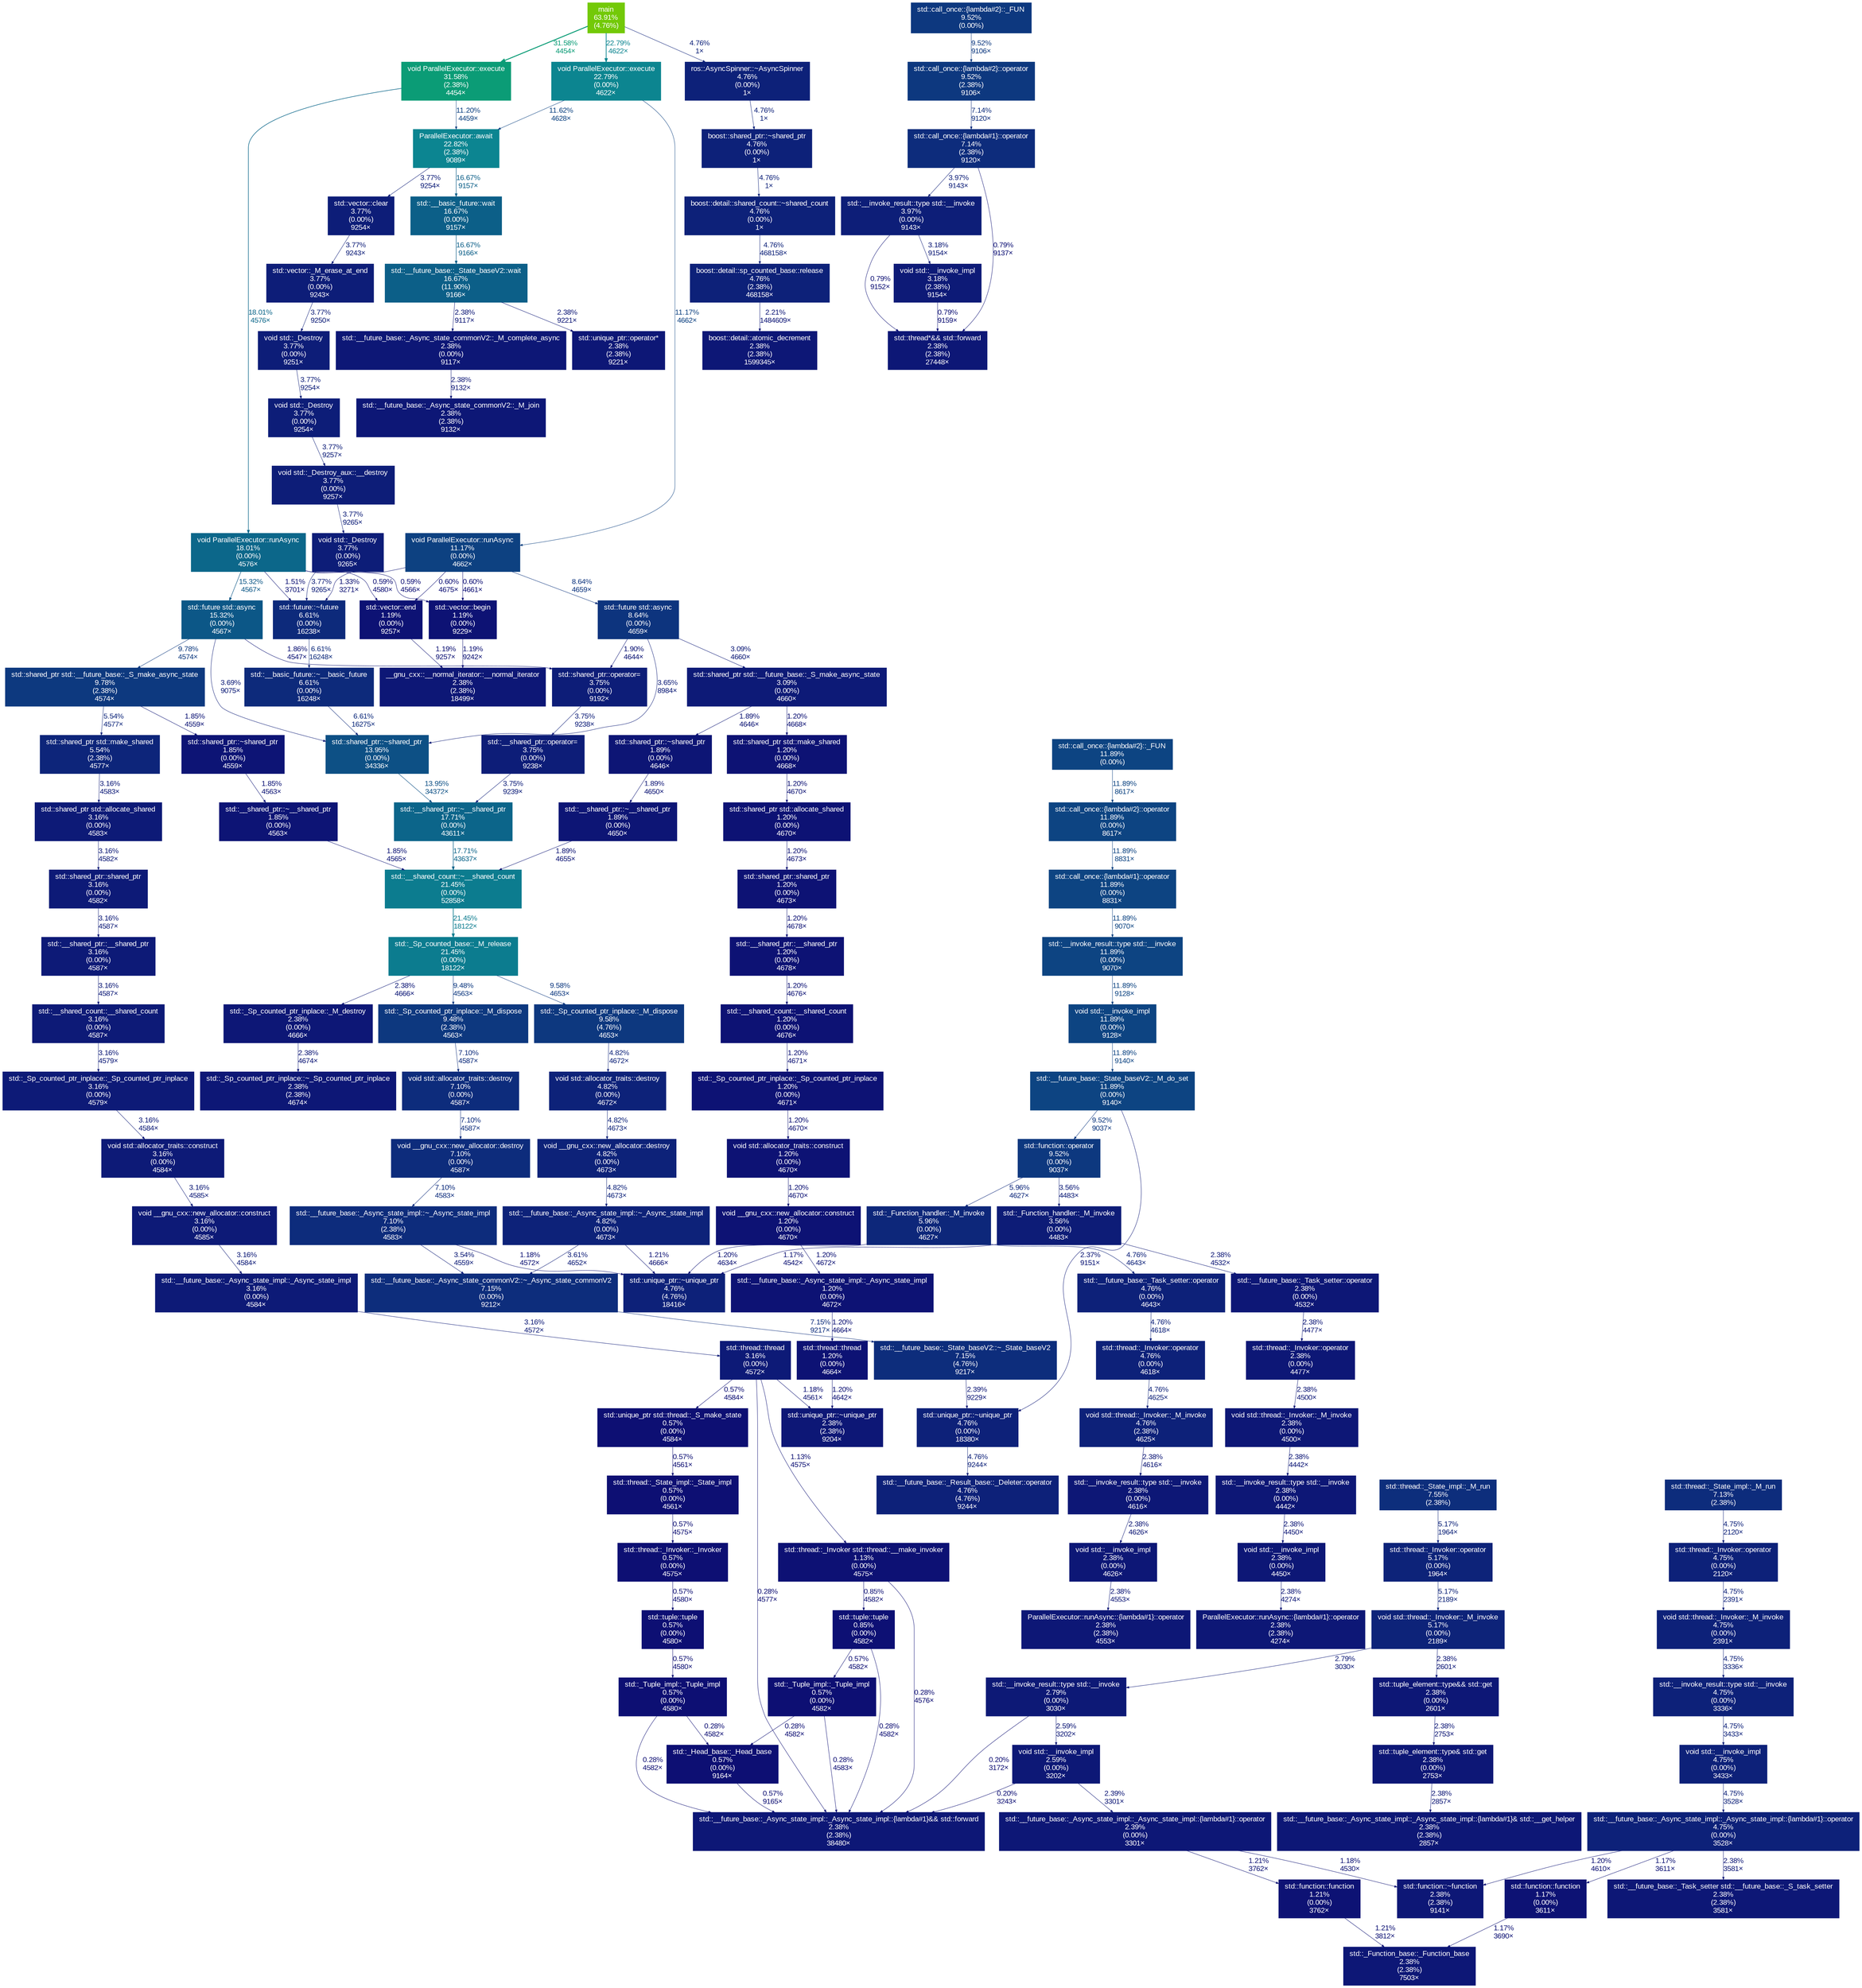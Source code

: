 digraph {
	graph [fontname=Arial, nodesep=0.125, ranksep=0.25];
	node [fontcolor=white, fontname=Arial, height=0, shape=box, style=filled, width=0];
	edge [fontname=Arial];
	1 [color="#73c908", fontcolor="#ffffff", fontsize="10.00", label="main\n63.91%\n(4.76%)"];
	1 -> 2 [arrowsize="0.56", color="#0b9c76", fontcolor="#0b9c76", fontsize="10.00", label="31.58%\n4454×", labeldistance="1.26", penwidth="1.26"];
	1 -> 4 [arrowsize="0.48", color="#0c8590", fontcolor="#0c8590", fontsize="10.00", label="22.79%\n4622×", labeldistance="0.91", penwidth="0.91"];
	1 -> 51 [arrowsize="0.35", color="#0d2179", fontcolor="#0d2179", fontsize="10.00", label="4.76%\n1×", labeldistance="0.50", penwidth="0.50"];
	2 [color="#0b9c76", fontcolor="#ffffff", fontsize="10.00", label="void ParallelExecutor::execute\n31.58%\n(2.38%)\n4454×"];
	2 -> 3 [arrowsize="0.35", color="#0d4181", fontcolor="#0d4181", fontsize="10.00", label="11.20%\n4459×", labeldistance="0.50", penwidth="0.50"];
	2 -> 7 [arrowsize="0.42", color="#0c678a", fontcolor="#0c678a", fontsize="10.00", label="18.01%\n4576×", labeldistance="0.72", penwidth="0.72"];
	3 [color="#0c8591", fontcolor="#ffffff", fontsize="10.00", label="ParallelExecutor::await\n22.82%\n(2.38%)\n9089×"];
	3 -> 10 [arrowsize="0.41", color="#0c5f88", fontcolor="#0c5f88", fontsize="10.00", label="16.67%\n9157×", labeldistance="0.67", penwidth="0.67"];
	3 -> 64 [arrowsize="0.35", color="#0d1d78", fontcolor="#0d1d78", fontsize="10.00", label="3.77%\n9254×", labeldistance="0.50", penwidth="0.50"];
	4 [color="#0c8590", fontcolor="#ffffff", fontsize="10.00", label="void ParallelExecutor::execute\n22.79%\n(0.00%)\n4622×"];
	4 -> 3 [arrowsize="0.35", color="#0d4382", fontcolor="#0d4382", fontsize="10.00", label="11.62%\n4628×", labeldistance="0.50", penwidth="0.50"];
	4 -> 19 [arrowsize="0.35", color="#0d4181", fontcolor="#0d4181", fontsize="10.00", label="11.17%\n4662×", labeldistance="0.50", penwidth="0.50"];
	5 [color="#0c7c8f", fontcolor="#ffffff", fontsize="10.00", label="std::__shared_count::~__shared_count\n21.45%\n(0.00%)\n52858×"];
	5 -> 6 [arrowsize="0.46", color="#0c7c8f", fontcolor="#0c7c8f", fontsize="10.00", label="21.45%\n18122×", labeldistance="0.86", penwidth="0.86"];
	6 [color="#0c7c8f", fontcolor="#ffffff", fontsize="10.00", label="std::_Sp_counted_base::_M_release\n21.45%\n(0.00%)\n18122×"];
	6 -> 21 [arrowsize="0.35", color="#0d387f", fontcolor="#0d387f", fontsize="10.00", label="9.58%\n4653×", labeldistance="0.50", penwidth="0.50"];
	6 -> 25 [arrowsize="0.35", color="#0d387f", fontcolor="#0d387f", fontsize="10.00", label="9.48%\n4563×", labeldistance="0.50", penwidth="0.50"];
	6 -> 91 [arrowsize="0.35", color="#0d1776", fontcolor="#0d1776", fontsize="10.00", label="2.38%\n4666×", labeldistance="0.50", penwidth="0.50"];
	7 [color="#0c678a", fontcolor="#ffffff", fontsize="10.00", label="void ParallelExecutor::runAsync\n18.01%\n(0.00%)\n4576×"];
	7 -> 11 [arrowsize="0.39", color="#0c5787", fontcolor="#0c5787", fontsize="10.00", label="15.32%\n4567×", labeldistance="0.61", penwidth="0.61"];
	7 -> 36 [arrowsize="0.35", color="#0d1375", fontcolor="#0d1375", fontsize="10.00", label="1.51%\n3701×", labeldistance="0.50", penwidth="0.50"];
	7 -> 123 [arrowsize="0.35", color="#0d0f74", fontcolor="#0d0f74", fontsize="10.00", label="0.59%\n4580×", labeldistance="0.50", penwidth="0.50"];
	7 -> 124 [arrowsize="0.35", color="#0d0f74", fontcolor="#0d0f74", fontsize="10.00", label="0.59%\n4566×", labeldistance="0.50", penwidth="0.50"];
	8 [color="#0c658a", fontcolor="#ffffff", fontsize="10.00", label="std::__shared_ptr::~__shared_ptr\n17.71%\n(0.00%)\n43611×"];
	8 -> 5 [arrowsize="0.42", color="#0c658a", fontcolor="#0c658a", fontsize="10.00", label="17.71%\n43637×", labeldistance="0.71", penwidth="0.71"];
	9 [color="#0c5f88", fontcolor="#ffffff", fontsize="10.00", label="std::__future_base::_State_baseV2::wait\n16.67%\n(11.90%)\n9166×"];
	9 -> 105 [arrowsize="0.35", color="#0d1776", fontcolor="#0d1776", fontsize="10.00", label="2.38%\n9221×", labeldistance="0.50", penwidth="0.50"];
	9 -> 107 [arrowsize="0.35", color="#0d1776", fontcolor="#0d1776", fontsize="10.00", label="2.38%\n9117×", labeldistance="0.50", penwidth="0.50"];
	10 [color="#0c5f88", fontcolor="#ffffff", fontsize="10.00", label="std::__basic_future::wait\n16.67%\n(0.00%)\n9157×"];
	10 -> 9 [arrowsize="0.41", color="#0c5f88", fontcolor="#0c5f88", fontsize="10.00", label="16.67%\n9166×", labeldistance="0.67", penwidth="0.67"];
	11 [color="#0c5787", fontcolor="#ffffff", fontsize="10.00", label="std::future std::async\n15.32%\n(0.00%)\n4567×"];
	11 -> 12 [arrowsize="0.35", color="#0d1c77", fontcolor="#0d1c77", fontsize="10.00", label="3.69%\n9075×", labeldistance="0.50", penwidth="0.50"];
	11 -> 20 [arrowsize="0.35", color="#0d397f", fontcolor="#0d397f", fontsize="10.00", label="9.78%\n4574×", labeldistance="0.50", penwidth="0.50"];
	11 -> 67 [arrowsize="0.35", color="#0d1475", fontcolor="#0d1475", fontsize="10.00", label="1.86%\n4547×", labeldistance="0.50", penwidth="0.50"];
	12 [color="#0d5085", fontcolor="#ffffff", fontsize="10.00", label="std::shared_ptr::~shared_ptr\n13.95%\n(0.00%)\n34336×"];
	12 -> 8 [arrowsize="0.37", color="#0d5085", fontcolor="#0d5085", fontsize="10.00", label="13.95%\n34372×", labeldistance="0.56", penwidth="0.56"];
	13 [color="#0d4482", fontcolor="#ffffff", fontsize="10.00", label="std::__future_base::_State_baseV2::_M_do_set\n11.89%\n(0.00%)\n9140×"];
	13 -> 24 [arrowsize="0.35", color="#0d387f", fontcolor="#0d387f", fontsize="10.00", label="9.52%\n9037×", labeldistance="0.50", penwidth="0.50"];
	13 -> 46 [arrowsize="0.35", color="#0d1776", fontcolor="#0d1776", fontsize="10.00", label="2.37%\n9151×", labeldistance="0.50", penwidth="0.50"];
	14 [color="#0d4482", fontcolor="#ffffff", fontsize="10.00", label="void std::__invoke_impl\n11.89%\n(0.00%)\n9128×"];
	14 -> 13 [arrowsize="0.35", color="#0d4482", fontcolor="#0d4482", fontsize="10.00", label="11.89%\n9140×", labeldistance="0.50", penwidth="0.50"];
	15 [color="#0d4482", fontcolor="#ffffff", fontsize="10.00", label="std::__invoke_result::type std::__invoke\n11.89%\n(0.00%)\n9070×"];
	15 -> 14 [arrowsize="0.35", color="#0d4482", fontcolor="#0d4482", fontsize="10.00", label="11.89%\n9128×", labeldistance="0.50", penwidth="0.50"];
	16 [color="#0d4482", fontcolor="#ffffff", fontsize="10.00", label="std::call_once::{lambda#1}::operator\n11.89%\n(0.00%)\n8831×"];
	16 -> 15 [arrowsize="0.35", color="#0d4482", fontcolor="#0d4482", fontsize="10.00", label="11.89%\n9070×", labeldistance="0.50", penwidth="0.50"];
	17 [color="#0d4482", fontcolor="#ffffff", fontsize="10.00", label="std::call_once::{lambda#2}::operator\n11.89%\n(0.00%)\n8617×"];
	17 -> 16 [arrowsize="0.35", color="#0d4482", fontcolor="#0d4482", fontsize="10.00", label="11.89%\n8831×", labeldistance="0.50", penwidth="0.50"];
	18 [color="#0d4482", fontcolor="#ffffff", fontsize="10.00", label="std::call_once::{lambda#2}::_FUN\n11.89%\n(0.00%)"];
	18 -> 17 [arrowsize="0.35", color="#0d4482", fontcolor="#0d4482", fontsize="10.00", label="11.89%\n8617×", labeldistance="0.50", penwidth="0.50"];
	19 [color="#0d4181", fontcolor="#ffffff", fontsize="10.00", label="void ParallelExecutor::runAsync\n11.17%\n(0.00%)\n4662×"];
	19 -> 26 [arrowsize="0.35", color="#0d347e", fontcolor="#0d347e", fontsize="10.00", label="8.64%\n4659×", labeldistance="0.50", penwidth="0.50"];
	19 -> 36 [arrowsize="0.35", color="#0d1274", fontcolor="#0d1274", fontsize="10.00", label="1.33%\n3271×", labeldistance="0.50", penwidth="0.50"];
	19 -> 123 [arrowsize="0.35", color="#0d0f74", fontcolor="#0d0f74", fontsize="10.00", label="0.60%\n4675×", labeldistance="0.50", penwidth="0.50"];
	19 -> 124 [arrowsize="0.35", color="#0d0f74", fontcolor="#0d0f74", fontsize="10.00", label="0.60%\n4661×", labeldistance="0.50", penwidth="0.50"];
	20 [color="#0d397f", fontcolor="#ffffff", fontsize="10.00", label="std::shared_ptr std::__future_base::_S_make_async_state\n9.78%\n(2.38%)\n4574×"];
	20 -> 38 [arrowsize="0.35", color="#0d257a", fontcolor="#0d257a", fontsize="10.00", label="5.54%\n4577×", labeldistance="0.50", penwidth="0.50"];
	20 -> 111 [arrowsize="0.35", color="#0d1475", fontcolor="#0d1475", fontsize="10.00", label="1.85%\n4559×", labeldistance="0.50", penwidth="0.50"];
	21 [color="#0d387f", fontcolor="#ffffff", fontsize="10.00", label="std::_Sp_counted_ptr_inplace::_M_dispose\n9.58%\n(4.76%)\n4653×"];
	21 -> 43 [arrowsize="0.35", color="#0d2279", fontcolor="#0d2279", fontsize="10.00", label="4.82%\n4672×", labeldistance="0.50", penwidth="0.50"];
	22 [color="#0d387f", fontcolor="#ffffff", fontsize="10.00", label="std::call_once::{lambda#2}::operator\n9.52%\n(2.38%)\n9106×"];
	22 -> 30 [arrowsize="0.35", color="#0d2c7c", fontcolor="#0d2c7c", fontsize="10.00", label="7.14%\n9120×", labeldistance="0.50", penwidth="0.50"];
	23 [color="#0d387f", fontcolor="#ffffff", fontsize="10.00", label="std::call_once::{lambda#2}::_FUN\n9.52%\n(0.00%)"];
	23 -> 22 [arrowsize="0.35", color="#0d387f", fontcolor="#0d387f", fontsize="10.00", label="9.52%\n9106×", labeldistance="0.50", penwidth="0.50"];
	24 [color="#0d387f", fontcolor="#ffffff", fontsize="10.00", label="std::function::operator\n9.52%\n(0.00%)\n9037×"];
	24 -> 37 [arrowsize="0.35", color="#0d277a", fontcolor="#0d277a", fontsize="10.00", label="5.96%\n4627×", labeldistance="0.50", penwidth="0.50"];
	24 -> 68 [arrowsize="0.35", color="#0d1c77", fontcolor="#0d1c77", fontsize="10.00", label="3.56%\n4483×", labeldistance="0.50", penwidth="0.50"];
	25 [color="#0d387f", fontcolor="#ffffff", fontsize="10.00", label="std::_Sp_counted_ptr_inplace::_M_dispose\n9.48%\n(2.38%)\n4563×"];
	25 -> 33 [arrowsize="0.35", color="#0d2c7c", fontcolor="#0d2c7c", fontsize="10.00", label="7.10%\n4587×", labeldistance="0.50", penwidth="0.50"];
	26 [color="#0d347e", fontcolor="#ffffff", fontsize="10.00", label="std::future std::async\n8.64%\n(0.00%)\n4659×"];
	26 -> 12 [arrowsize="0.35", color="#0d1c77", fontcolor="#0d1c77", fontsize="10.00", label="3.65%\n8984×", labeldistance="0.50", penwidth="0.50"];
	26 -> 67 [arrowsize="0.35", color="#0d1575", fontcolor="#0d1575", fontsize="10.00", label="1.90%\n4644×", labeldistance="0.50", penwidth="0.50"];
	26 -> 79 [arrowsize="0.35", color="#0d1a77", fontcolor="#0d1a77", fontsize="10.00", label="3.09%\n4660×", labeldistance="0.50", penwidth="0.50"];
	27 [color="#0d2e7c", fontcolor="#ffffff", fontsize="10.00", label="std::thread::_State_impl::_M_run\n7.55%\n(2.38%)"];
	27 -> 40 [arrowsize="0.35", color="#0d2379", fontcolor="#0d2379", fontsize="10.00", label="5.17%\n1964×", labeldistance="0.50", penwidth="0.50"];
	28 [color="#0d2d7c", fontcolor="#ffffff", fontsize="10.00", label="std::__future_base::_State_baseV2::~_State_baseV2\n7.15%\n(4.76%)\n9217×"];
	28 -> 46 [arrowsize="0.35", color="#0d1776", fontcolor="#0d1776", fontsize="10.00", label="2.39%\n9229×", labeldistance="0.50", penwidth="0.50"];
	29 [color="#0d2d7c", fontcolor="#ffffff", fontsize="10.00", label="std::__future_base::_Async_state_commonV2::~_Async_state_commonV2\n7.15%\n(0.00%)\n9212×"];
	29 -> 28 [arrowsize="0.35", color="#0d2d7c", fontcolor="#0d2d7c", fontsize="10.00", label="7.15%\n9217×", labeldistance="0.50", penwidth="0.50"];
	30 [color="#0d2c7c", fontcolor="#ffffff", fontsize="10.00", label="std::call_once::{lambda#1}::operator\n7.14%\n(2.38%)\n9120×"];
	30 -> 59 [arrowsize="0.35", color="#0d1e78", fontcolor="#0d1e78", fontsize="10.00", label="3.97%\n9143×", labeldistance="0.50", penwidth="0.50"];
	30 -> 85 [arrowsize="0.35", color="#0d1074", fontcolor="#0d1074", fontsize="10.00", label="0.79%\n9137×", labeldistance="0.50", penwidth="0.50"];
	31 [color="#0d2c7c", fontcolor="#ffffff", fontsize="10.00", label="std::thread::_State_impl::_M_run\n7.13%\n(2.38%)"];
	31 -> 58 [arrowsize="0.35", color="#0d2179", fontcolor="#0d2179", fontsize="10.00", label="4.75%\n2120×", labeldistance="0.50", penwidth="0.50"];
	32 [color="#0d2c7c", fontcolor="#ffffff", fontsize="10.00", label="void __gnu_cxx::new_allocator::destroy\n7.10%\n(0.00%)\n4587×"];
	32 -> 34 [arrowsize="0.35", color="#0d2c7c", fontcolor="#0d2c7c", fontsize="10.00", label="7.10%\n4583×", labeldistance="0.50", penwidth="0.50"];
	33 [color="#0d2c7c", fontcolor="#ffffff", fontsize="10.00", label="void std::allocator_traits::destroy\n7.10%\n(0.00%)\n4587×"];
	33 -> 32 [arrowsize="0.35", color="#0d2c7c", fontcolor="#0d2c7c", fontsize="10.00", label="7.10%\n4587×", labeldistance="0.50", penwidth="0.50"];
	34 [color="#0d2c7c", fontcolor="#ffffff", fontsize="10.00", label="std::__future_base::_Async_state_impl::~_Async_state_impl\n7.10%\n(2.38%)\n4583×"];
	34 -> 29 [arrowsize="0.35", color="#0d1c77", fontcolor="#0d1c77", fontsize="10.00", label="3.54%\n4559×", labeldistance="0.50", penwidth="0.50"];
	34 -> 45 [arrowsize="0.35", color="#0d1274", fontcolor="#0d1274", fontsize="10.00", label="1.18%\n4572×", labeldistance="0.50", penwidth="0.50"];
	35 [color="#0d2a7b", fontcolor="#ffffff", fontsize="10.00", label="std::__basic_future::~__basic_future\n6.61%\n(0.00%)\n16248×"];
	35 -> 12 [arrowsize="0.35", color="#0d2a7b", fontcolor="#0d2a7b", fontsize="10.00", label="6.61%\n16275×", labeldistance="0.50", penwidth="0.50"];
	36 [color="#0d2a7b", fontcolor="#ffffff", fontsize="10.00", label="std::future::~future\n6.61%\n(0.00%)\n16238×"];
	36 -> 35 [arrowsize="0.35", color="#0d2a7b", fontcolor="#0d2a7b", fontsize="10.00", label="6.61%\n16248×", labeldistance="0.50", penwidth="0.50"];
	37 [color="#0d277a", fontcolor="#ffffff", fontsize="10.00", label="std::_Function_handler::_M_invoke\n5.96%\n(0.00%)\n4627×"];
	37 -> 45 [arrowsize="0.35", color="#0d1274", fontcolor="#0d1274", fontsize="10.00", label="1.20%\n4634×", labeldistance="0.50", penwidth="0.50"];
	37 -> 48 [arrowsize="0.35", color="#0d2179", fontcolor="#0d2179", fontsize="10.00", label="4.76%\n4643×", labeldistance="0.50", penwidth="0.50"];
	38 [color="#0d257a", fontcolor="#ffffff", fontsize="10.00", label="std::shared_ptr std::make_shared\n5.54%\n(2.38%)\n4577×"];
	38 -> 75 [arrowsize="0.35", color="#0d1a77", fontcolor="#0d1a77", fontsize="10.00", label="3.16%\n4583×", labeldistance="0.50", penwidth="0.50"];
	39 [color="#0d2379", fontcolor="#ffffff", fontsize="10.00", label="void std::thread::_Invoker::_M_invoke\n5.17%\n(0.00%)\n2189×"];
	39 -> 80 [arrowsize="0.35", color="#0d1976", fontcolor="#0d1976", fontsize="10.00", label="2.79%\n3030×", labeldistance="0.50", penwidth="0.50"];
	39 -> 104 [arrowsize="0.35", color="#0d1776", fontcolor="#0d1776", fontsize="10.00", label="2.38%\n2601×", labeldistance="0.50", penwidth="0.50"];
	40 [color="#0d2379", fontcolor="#ffffff", fontsize="10.00", label="std::thread::_Invoker::operator\n5.17%\n(0.00%)\n1964×"];
	40 -> 39 [arrowsize="0.35", color="#0d2379", fontcolor="#0d2379", fontsize="10.00", label="5.17%\n2189×", labeldistance="0.50", penwidth="0.50"];
	41 [color="#0d2279", fontcolor="#ffffff", fontsize="10.00", label="void __gnu_cxx::new_allocator::destroy\n4.82%\n(0.00%)\n4673×"];
	41 -> 42 [arrowsize="0.35", color="#0d2279", fontcolor="#0d2279", fontsize="10.00", label="4.82%\n4673×", labeldistance="0.50", penwidth="0.50"];
	42 [color="#0d2279", fontcolor="#ffffff", fontsize="10.00", label="std::__future_base::_Async_state_impl::~_Async_state_impl\n4.82%\n(0.00%)\n4673×"];
	42 -> 29 [arrowsize="0.35", color="#0d1c77", fontcolor="#0d1c77", fontsize="10.00", label="3.61%\n4652×", labeldistance="0.50", penwidth="0.50"];
	42 -> 45 [arrowsize="0.35", color="#0d1274", fontcolor="#0d1274", fontsize="10.00", label="1.21%\n4666×", labeldistance="0.50", penwidth="0.50"];
	43 [color="#0d2279", fontcolor="#ffffff", fontsize="10.00", label="void std::allocator_traits::destroy\n4.82%\n(0.00%)\n4672×"];
	43 -> 41 [arrowsize="0.35", color="#0d2279", fontcolor="#0d2279", fontsize="10.00", label="4.82%\n4673×", labeldistance="0.50", penwidth="0.50"];
	44 [color="#0d2179", fontcolor="#ffffff", fontsize="10.00", label="boost::detail::sp_counted_base::release\n4.76%\n(2.38%)\n468158×"];
	44 -> 83 [arrowsize="0.35", color="#0d1676", fontcolor="#0d1676", fontsize="10.00", label="2.21%\n1484609×", labeldistance="0.50", penwidth="0.50"];
	45 [color="#0d2179", fontcolor="#ffffff", fontsize="10.00", label="std::unique_ptr::~unique_ptr\n4.76%\n(4.76%)\n18416×"];
	46 [color="#0d2179", fontcolor="#ffffff", fontsize="10.00", label="std::unique_ptr::~unique_ptr\n4.76%\n(0.00%)\n18380×"];
	46 -> 47 [arrowsize="0.35", color="#0d2179", fontcolor="#0d2179", fontsize="10.00", label="4.76%\n9244×", labeldistance="0.50", penwidth="0.50"];
	47 [color="#0d2179", fontcolor="#ffffff", fontsize="10.00", label="std::__future_base::_Result_base::_Deleter::operator\n4.76%\n(4.76%)\n9244×"];
	48 [color="#0d2179", fontcolor="#ffffff", fontsize="10.00", label="std::__future_base::_Task_setter::operator\n4.76%\n(0.00%)\n4643×"];
	48 -> 50 [arrowsize="0.35", color="#0d2179", fontcolor="#0d2179", fontsize="10.00", label="4.76%\n4618×", labeldistance="0.50", penwidth="0.50"];
	49 [color="#0d2179", fontcolor="#ffffff", fontsize="10.00", label="void std::thread::_Invoker::_M_invoke\n4.76%\n(2.38%)\n4625×"];
	49 -> 93 [arrowsize="0.35", color="#0d1776", fontcolor="#0d1776", fontsize="10.00", label="2.38%\n4616×", labeldistance="0.50", penwidth="0.50"];
	50 [color="#0d2179", fontcolor="#ffffff", fontsize="10.00", label="std::thread::_Invoker::operator\n4.76%\n(0.00%)\n4618×"];
	50 -> 49 [arrowsize="0.35", color="#0d2179", fontcolor="#0d2179", fontsize="10.00", label="4.76%\n4625×", labeldistance="0.50", penwidth="0.50"];
	51 [color="#0d2179", fontcolor="#ffffff", fontsize="10.00", label="ros::AsyncSpinner::~AsyncSpinner\n4.76%\n(0.00%)\n1×"];
	51 -> 52 [arrowsize="0.35", color="#0d2179", fontcolor="#0d2179", fontsize="10.00", label="4.76%\n1×", labeldistance="0.50", penwidth="0.50"];
	52 [color="#0d2179", fontcolor="#ffffff", fontsize="10.00", label="boost::shared_ptr::~shared_ptr\n4.76%\n(0.00%)\n1×"];
	52 -> 53 [arrowsize="0.35", color="#0d2179", fontcolor="#0d2179", fontsize="10.00", label="4.76%\n1×", labeldistance="0.50", penwidth="0.50"];
	53 [color="#0d2179", fontcolor="#ffffff", fontsize="10.00", label="boost::detail::shared_count::~shared_count\n4.76%\n(0.00%)\n1×"];
	53 -> 44 [arrowsize="0.35", color="#0d2179", fontcolor="#0d2179", fontsize="10.00", label="4.76%\n468158×", labeldistance="0.50", penwidth="0.50"];
	54 [color="#0d2179", fontcolor="#ffffff", fontsize="10.00", label="std::__future_base::_Async_state_impl::_Async_state_impl::{lambda#1}::operator\n4.75%\n(0.00%)\n3528×"];
	54 -> 88 [arrowsize="0.35", color="#0d1274", fontcolor="#0d1274", fontsize="10.00", label="1.20%\n4610×", labeldistance="0.50", penwidth="0.50"];
	54 -> 101 [arrowsize="0.35", color="#0d1776", fontcolor="#0d1776", fontsize="10.00", label="2.38%\n3581×", labeldistance="0.50", penwidth="0.50"];
	54 -> 125 [arrowsize="0.35", color="#0d1274", fontcolor="#0d1274", fontsize="10.00", label="1.17%\n3611×", labeldistance="0.50", penwidth="0.50"];
	55 [color="#0d2179", fontcolor="#ffffff", fontsize="10.00", label="void std::__invoke_impl\n4.75%\n(0.00%)\n3433×"];
	55 -> 54 [arrowsize="0.35", color="#0d2179", fontcolor="#0d2179", fontsize="10.00", label="4.75%\n3528×", labeldistance="0.50", penwidth="0.50"];
	56 [color="#0d2179", fontcolor="#ffffff", fontsize="10.00", label="std::__invoke_result::type std::__invoke\n4.75%\n(0.00%)\n3336×"];
	56 -> 55 [arrowsize="0.35", color="#0d2179", fontcolor="#0d2179", fontsize="10.00", label="4.75%\n3433×", labeldistance="0.50", penwidth="0.50"];
	57 [color="#0d2179", fontcolor="#ffffff", fontsize="10.00", label="void std::thread::_Invoker::_M_invoke\n4.75%\n(0.00%)\n2391×"];
	57 -> 56 [arrowsize="0.35", color="#0d2179", fontcolor="#0d2179", fontsize="10.00", label="4.75%\n3336×", labeldistance="0.50", penwidth="0.50"];
	58 [color="#0d2179", fontcolor="#ffffff", fontsize="10.00", label="std::thread::_Invoker::operator\n4.75%\n(0.00%)\n2120×"];
	58 -> 57 [arrowsize="0.35", color="#0d2179", fontcolor="#0d2179", fontsize="10.00", label="4.75%\n2391×", labeldistance="0.50", penwidth="0.50"];
	59 [color="#0d1e78", fontcolor="#ffffff", fontsize="10.00", label="std::__invoke_result::type std::__invoke\n3.97%\n(0.00%)\n9143×"];
	59 -> 69 [arrowsize="0.35", color="#0d1a77", fontcolor="#0d1a77", fontsize="10.00", label="3.18%\n9154×", labeldistance="0.50", penwidth="0.50"];
	59 -> 85 [arrowsize="0.35", color="#0d1074", fontcolor="#0d1074", fontsize="10.00", label="0.79%\n9152×", labeldistance="0.50", penwidth="0.50"];
	60 [color="#0d1d78", fontcolor="#ffffff", fontsize="10.00", label="void std::_Destroy\n3.77%\n(0.00%)\n9265×"];
	60 -> 36 [arrowsize="0.35", color="#0d1d78", fontcolor="#0d1d78", fontsize="10.00", label="3.77%\n9265×", labeldistance="0.50", penwidth="0.50"];
	61 [color="#0d1d78", fontcolor="#ffffff", fontsize="10.00", label="void std::_Destroy_aux::__destroy\n3.77%\n(0.00%)\n9257×"];
	61 -> 60 [arrowsize="0.35", color="#0d1d78", fontcolor="#0d1d78", fontsize="10.00", label="3.77%\n9265×", labeldistance="0.50", penwidth="0.50"];
	62 [color="#0d1d78", fontcolor="#ffffff", fontsize="10.00", label="void std::_Destroy\n3.77%\n(0.00%)\n9254×"];
	62 -> 61 [arrowsize="0.35", color="#0d1d78", fontcolor="#0d1d78", fontsize="10.00", label="3.77%\n9257×", labeldistance="0.50", penwidth="0.50"];
	63 [color="#0d1d78", fontcolor="#ffffff", fontsize="10.00", label="void std::_Destroy\n3.77%\n(0.00%)\n9251×"];
	63 -> 62 [arrowsize="0.35", color="#0d1d78", fontcolor="#0d1d78", fontsize="10.00", label="3.77%\n9254×", labeldistance="0.50", penwidth="0.50"];
	64 [color="#0d1d78", fontcolor="#ffffff", fontsize="10.00", label="std::vector::clear\n3.77%\n(0.00%)\n9254×"];
	64 -> 65 [arrowsize="0.35", color="#0d1d78", fontcolor="#0d1d78", fontsize="10.00", label="3.77%\n9243×", labeldistance="0.50", penwidth="0.50"];
	65 [color="#0d1d78", fontcolor="#ffffff", fontsize="10.00", label="std::vector::_M_erase_at_end\n3.77%\n(0.00%)\n9243×"];
	65 -> 63 [arrowsize="0.35", color="#0d1d78", fontcolor="#0d1d78", fontsize="10.00", label="3.77%\n9250×", labeldistance="0.50", penwidth="0.50"];
	66 [color="#0d1d78", fontcolor="#ffffff", fontsize="10.00", label="std::__shared_ptr::operator=\n3.75%\n(0.00%)\n9238×"];
	66 -> 8 [arrowsize="0.35", color="#0d1d78", fontcolor="#0d1d78", fontsize="10.00", label="3.75%\n9239×", labeldistance="0.50", penwidth="0.50"];
	67 [color="#0d1d78", fontcolor="#ffffff", fontsize="10.00", label="std::shared_ptr::operator=\n3.75%\n(0.00%)\n9192×"];
	67 -> 66 [arrowsize="0.35", color="#0d1d78", fontcolor="#0d1d78", fontsize="10.00", label="3.75%\n9238×", labeldistance="0.50", penwidth="0.50"];
	68 [color="#0d1c77", fontcolor="#ffffff", fontsize="10.00", label="std::_Function_handler::_M_invoke\n3.56%\n(0.00%)\n4483×"];
	68 -> 45 [arrowsize="0.35", color="#0d1274", fontcolor="#0d1274", fontsize="10.00", label="1.17%\n4542×", labeldistance="0.50", penwidth="0.50"];
	68 -> 95 [arrowsize="0.35", color="#0d1776", fontcolor="#0d1776", fontsize="10.00", label="2.38%\n4532×", labeldistance="0.50", penwidth="0.50"];
	69 [color="#0d1a77", fontcolor="#ffffff", fontsize="10.00", label="void std::__invoke_impl\n3.18%\n(2.38%)\n9154×"];
	69 -> 85 [arrowsize="0.35", color="#0d1074", fontcolor="#0d1074", fontsize="10.00", label="0.79%\n9159×", labeldistance="0.50", penwidth="0.50"];
	70 [color="#0d1a77", fontcolor="#ffffff", fontsize="10.00", label="std::__shared_ptr::__shared_ptr\n3.16%\n(0.00%)\n4587×"];
	70 -> 71 [arrowsize="0.35", color="#0d1a77", fontcolor="#0d1a77", fontsize="10.00", label="3.16%\n4587×", labeldistance="0.50", penwidth="0.50"];
	71 [color="#0d1a77", fontcolor="#ffffff", fontsize="10.00", label="std::__shared_count::__shared_count\n3.16%\n(0.00%)\n4587×"];
	71 -> 77 [arrowsize="0.35", color="#0d1a77", fontcolor="#0d1a77", fontsize="10.00", label="3.16%\n4579×", labeldistance="0.50", penwidth="0.50"];
	72 [color="#0d1a77", fontcolor="#ffffff", fontsize="10.00", label="void __gnu_cxx::new_allocator::construct\n3.16%\n(0.00%)\n4585×"];
	72 -> 73 [arrowsize="0.35", color="#0d1a77", fontcolor="#0d1a77", fontsize="10.00", label="3.16%\n4584×", labeldistance="0.50", penwidth="0.50"];
	73 [color="#0d1a77", fontcolor="#ffffff", fontsize="10.00", label="std::__future_base::_Async_state_impl::_Async_state_impl\n3.16%\n(0.00%)\n4584×"];
	73 -> 78 [arrowsize="0.35", color="#0d1a77", fontcolor="#0d1a77", fontsize="10.00", label="3.16%\n4572×", labeldistance="0.50", penwidth="0.50"];
	74 [color="#0d1a77", fontcolor="#ffffff", fontsize="10.00", label="void std::allocator_traits::construct\n3.16%\n(0.00%)\n4584×"];
	74 -> 72 [arrowsize="0.35", color="#0d1a77", fontcolor="#0d1a77", fontsize="10.00", label="3.16%\n4585×", labeldistance="0.50", penwidth="0.50"];
	75 [color="#0d1a77", fontcolor="#ffffff", fontsize="10.00", label="std::shared_ptr std::allocate_shared\n3.16%\n(0.00%)\n4583×"];
	75 -> 76 [arrowsize="0.35", color="#0d1a77", fontcolor="#0d1a77", fontsize="10.00", label="3.16%\n4582×", labeldistance="0.50", penwidth="0.50"];
	76 [color="#0d1a77", fontcolor="#ffffff", fontsize="10.00", label="std::shared_ptr::shared_ptr\n3.16%\n(0.00%)\n4582×"];
	76 -> 70 [arrowsize="0.35", color="#0d1a77", fontcolor="#0d1a77", fontsize="10.00", label="3.16%\n4587×", labeldistance="0.50", penwidth="0.50"];
	77 [color="#0d1a77", fontcolor="#ffffff", fontsize="10.00", label="std::_Sp_counted_ptr_inplace::_Sp_counted_ptr_inplace\n3.16%\n(0.00%)\n4579×"];
	77 -> 74 [arrowsize="0.35", color="#0d1a77", fontcolor="#0d1a77", fontsize="10.00", label="3.16%\n4584×", labeldistance="0.50", penwidth="0.50"];
	78 [color="#0d1a77", fontcolor="#ffffff", fontsize="10.00", label="std::thread::thread\n3.16%\n(0.00%)\n4572×"];
	78 -> 84 [arrowsize="0.35", color="#0d0e73", fontcolor="#0d0e73", fontsize="10.00", label="0.28%\n4577×", labeldistance="0.50", penwidth="0.50"];
	78 -> 87 [arrowsize="0.35", color="#0d1274", fontcolor="#0d1274", fontsize="10.00", label="1.18%\n4561×", labeldistance="0.50", penwidth="0.50"];
	78 -> 126 [arrowsize="0.35", color="#0d1174", fontcolor="#0d1174", fontsize="10.00", label="1.13%\n4575×", labeldistance="0.50", penwidth="0.50"];
	78 -> 130 [arrowsize="0.35", color="#0d0f73", fontcolor="#0d0f73", fontsize="10.00", label="0.57%\n4584×", labeldistance="0.50", penwidth="0.50"];
	79 [color="#0d1a77", fontcolor="#ffffff", fontsize="10.00", label="std::shared_ptr std::__future_base::_S_make_async_state\n3.09%\n(0.00%)\n4660×"];
	79 -> 109 [arrowsize="0.35", color="#0d1575", fontcolor="#0d1575", fontsize="10.00", label="1.89%\n4646×", labeldistance="0.50", penwidth="0.50"];
	79 -> 121 [arrowsize="0.35", color="#0d1274", fontcolor="#0d1274", fontsize="10.00", label="1.20%\n4668×", labeldistance="0.50", penwidth="0.50"];
	80 [color="#0d1976", fontcolor="#ffffff", fontsize="10.00", label="std::__invoke_result::type std::__invoke\n2.79%\n(0.00%)\n3030×"];
	80 -> 81 [arrowsize="0.35", color="#0d1876", fontcolor="#0d1876", fontsize="10.00", label="2.59%\n3202×", labeldistance="0.50", penwidth="0.50"];
	80 -> 84 [arrowsize="0.35", color="#0d0e73", fontcolor="#0d0e73", fontsize="10.00", label="0.20%\n3172×", labeldistance="0.50", penwidth="0.50"];
	81 [color="#0d1876", fontcolor="#ffffff", fontsize="10.00", label="void std::__invoke_impl\n2.59%\n(0.00%)\n3202×"];
	81 -> 82 [arrowsize="0.35", color="#0d1776", fontcolor="#0d1776", fontsize="10.00", label="2.39%\n3301×", labeldistance="0.50", penwidth="0.50"];
	81 -> 84 [arrowsize="0.35", color="#0d0e73", fontcolor="#0d0e73", fontsize="10.00", label="0.20%\n3243×", labeldistance="0.50", penwidth="0.50"];
	82 [color="#0d1776", fontcolor="#ffffff", fontsize="10.00", label="std::__future_base::_Async_state_impl::_Async_state_impl::{lambda#1}::operator\n2.39%\n(0.00%)\n3301×"];
	82 -> 88 [arrowsize="0.35", color="#0d1274", fontcolor="#0d1274", fontsize="10.00", label="1.18%\n4530×", labeldistance="0.50", penwidth="0.50"];
	82 -> 112 [arrowsize="0.35", color="#0d1274", fontcolor="#0d1274", fontsize="10.00", label="1.21%\n3762×", labeldistance="0.50", penwidth="0.50"];
	83 [color="#0d1776", fontcolor="#ffffff", fontsize="10.00", label="boost::detail::atomic_decrement\n2.38%\n(2.38%)\n1599345×"];
	84 [color="#0d1776", fontcolor="#ffffff", fontsize="10.00", label="std::__future_base::_Async_state_impl::_Async_state_impl::{lambda#1}&& std::forward\n2.38%\n(2.38%)\n38480×"];
	85 [color="#0d1776", fontcolor="#ffffff", fontsize="10.00", label="std::thread*&& std::forward\n2.38%\n(2.38%)\n27448×"];
	86 [color="#0d1776", fontcolor="#ffffff", fontsize="10.00", label="__gnu_cxx::__normal_iterator::__normal_iterator\n2.38%\n(2.38%)\n18499×"];
	87 [color="#0d1776", fontcolor="#ffffff", fontsize="10.00", label="std::unique_ptr::~unique_ptr\n2.38%\n(2.38%)\n9204×"];
	88 [color="#0d1776", fontcolor="#ffffff", fontsize="10.00", label="std::function::~function\n2.38%\n(2.38%)\n9141×"];
	89 [color="#0d1776", fontcolor="#ffffff", fontsize="10.00", label="std::_Function_base::_Function_base\n2.38%\n(2.38%)\n7503×"];
	90 [color="#0d1776", fontcolor="#ffffff", fontsize="10.00", label="std::_Sp_counted_ptr_inplace::~_Sp_counted_ptr_inplace\n2.38%\n(2.38%)\n4674×"];
	91 [color="#0d1776", fontcolor="#ffffff", fontsize="10.00", label="std::_Sp_counted_ptr_inplace::_M_destroy\n2.38%\n(0.00%)\n4666×"];
	91 -> 90 [arrowsize="0.35", color="#0d1776", fontcolor="#0d1776", fontsize="10.00", label="2.38%\n4674×", labeldistance="0.50", penwidth="0.50"];
	92 [color="#0d1776", fontcolor="#ffffff", fontsize="10.00", label="void std::__invoke_impl\n2.38%\n(0.00%)\n4626×"];
	92 -> 94 [arrowsize="0.35", color="#0d1776", fontcolor="#0d1776", fontsize="10.00", label="2.38%\n4553×", labeldistance="0.50", penwidth="0.50"];
	93 [color="#0d1776", fontcolor="#ffffff", fontsize="10.00", label="std::__invoke_result::type std::__invoke\n2.38%\n(0.00%)\n4616×"];
	93 -> 92 [arrowsize="0.35", color="#0d1776", fontcolor="#0d1776", fontsize="10.00", label="2.38%\n4626×", labeldistance="0.50", penwidth="0.50"];
	94 [color="#0d1776", fontcolor="#ffffff", fontsize="10.00", label="ParallelExecutor::runAsync::{lambda#1}::operator\n2.38%\n(2.38%)\n4553×"];
	95 [color="#0d1776", fontcolor="#ffffff", fontsize="10.00", label="std::__future_base::_Task_setter::operator\n2.38%\n(0.00%)\n4532×"];
	95 -> 97 [arrowsize="0.35", color="#0d1776", fontcolor="#0d1776", fontsize="10.00", label="2.38%\n4477×", labeldistance="0.50", penwidth="0.50"];
	96 [color="#0d1776", fontcolor="#ffffff", fontsize="10.00", label="void std::thread::_Invoker::_M_invoke\n2.38%\n(0.00%)\n4500×"];
	96 -> 99 [arrowsize="0.35", color="#0d1776", fontcolor="#0d1776", fontsize="10.00", label="2.38%\n4442×", labeldistance="0.50", penwidth="0.50"];
	97 [color="#0d1776", fontcolor="#ffffff", fontsize="10.00", label="std::thread::_Invoker::operator\n2.38%\n(0.00%)\n4477×"];
	97 -> 96 [arrowsize="0.35", color="#0d1776", fontcolor="#0d1776", fontsize="10.00", label="2.38%\n4500×", labeldistance="0.50", penwidth="0.50"];
	98 [color="#0d1776", fontcolor="#ffffff", fontsize="10.00", label="void std::__invoke_impl\n2.38%\n(0.00%)\n4450×"];
	98 -> 100 [arrowsize="0.35", color="#0d1776", fontcolor="#0d1776", fontsize="10.00", label="2.38%\n4274×", labeldistance="0.50", penwidth="0.50"];
	99 [color="#0d1776", fontcolor="#ffffff", fontsize="10.00", label="std::__invoke_result::type std::__invoke\n2.38%\n(0.00%)\n4442×"];
	99 -> 98 [arrowsize="0.35", color="#0d1776", fontcolor="#0d1776", fontsize="10.00", label="2.38%\n4450×", labeldistance="0.50", penwidth="0.50"];
	100 [color="#0d1776", fontcolor="#ffffff", fontsize="10.00", label="ParallelExecutor::runAsync::{lambda#1}::operator\n2.38%\n(2.38%)\n4274×"];
	101 [color="#0d1776", fontcolor="#ffffff", fontsize="10.00", label="std::__future_base::_Task_setter std::__future_base::_S_task_setter\n2.38%\n(2.38%)\n3581×"];
	102 [color="#0d1776", fontcolor="#ffffff", fontsize="10.00", label="std::__future_base::_Async_state_impl::_Async_state_impl::{lambda#1}& std::__get_helper\n2.38%\n(2.38%)\n2857×"];
	103 [color="#0d1776", fontcolor="#ffffff", fontsize="10.00", label="std::tuple_element::type& std::get\n2.38%\n(0.00%)\n2753×"];
	103 -> 102 [arrowsize="0.35", color="#0d1776", fontcolor="#0d1776", fontsize="10.00", label="2.38%\n2857×", labeldistance="0.50", penwidth="0.50"];
	104 [color="#0d1776", fontcolor="#ffffff", fontsize="10.00", label="std::tuple_element::type&& std::get\n2.38%\n(0.00%)\n2601×"];
	104 -> 103 [arrowsize="0.35", color="#0d1776", fontcolor="#0d1776", fontsize="10.00", label="2.38%\n2753×", labeldistance="0.50", penwidth="0.50"];
	105 [color="#0d1776", fontcolor="#ffffff", fontsize="10.00", label="std::unique_ptr::operator*\n2.38%\n(2.38%)\n9221×"];
	106 [color="#0d1776", fontcolor="#ffffff", fontsize="10.00", label="std::__future_base::_Async_state_commonV2::_M_join\n2.38%\n(2.38%)\n9132×"];
	107 [color="#0d1776", fontcolor="#ffffff", fontsize="10.00", label="std::__future_base::_Async_state_commonV2::_M_complete_async\n2.38%\n(0.00%)\n9117×"];
	107 -> 106 [arrowsize="0.35", color="#0d1776", fontcolor="#0d1776", fontsize="10.00", label="2.38%\n9132×", labeldistance="0.50", penwidth="0.50"];
	108 [color="#0d1575", fontcolor="#ffffff", fontsize="10.00", label="std::__shared_ptr::~__shared_ptr\n1.89%\n(0.00%)\n4650×"];
	108 -> 5 [arrowsize="0.35", color="#0d1575", fontcolor="#0d1575", fontsize="10.00", label="1.89%\n4655×", labeldistance="0.50", penwidth="0.50"];
	109 [color="#0d1575", fontcolor="#ffffff", fontsize="10.00", label="std::shared_ptr::~shared_ptr\n1.89%\n(0.00%)\n4646×"];
	109 -> 108 [arrowsize="0.35", color="#0d1575", fontcolor="#0d1575", fontsize="10.00", label="1.89%\n4650×", labeldistance="0.50", penwidth="0.50"];
	110 [color="#0d1475", fontcolor="#ffffff", fontsize="10.00", label="std::__shared_ptr::~__shared_ptr\n1.85%\n(0.00%)\n4563×"];
	110 -> 5 [arrowsize="0.35", color="#0d1475", fontcolor="#0d1475", fontsize="10.00", label="1.85%\n4565×", labeldistance="0.50", penwidth="0.50"];
	111 [color="#0d1475", fontcolor="#ffffff", fontsize="10.00", label="std::shared_ptr::~shared_ptr\n1.85%\n(0.00%)\n4559×"];
	111 -> 110 [arrowsize="0.35", color="#0d1475", fontcolor="#0d1475", fontsize="10.00", label="1.85%\n4563×", labeldistance="0.50", penwidth="0.50"];
	112 [color="#0d1274", fontcolor="#ffffff", fontsize="10.00", label="std::function::function\n1.21%\n(0.00%)\n3762×"];
	112 -> 89 [arrowsize="0.35", color="#0d1274", fontcolor="#0d1274", fontsize="10.00", label="1.21%\n3812×", labeldistance="0.50", penwidth="0.50"];
	113 [color="#0d1274", fontcolor="#ffffff", fontsize="10.00", label="std::__shared_ptr::__shared_ptr\n1.20%\n(0.00%)\n4678×"];
	113 -> 114 [arrowsize="0.35", color="#0d1274", fontcolor="#0d1274", fontsize="10.00", label="1.20%\n4676×", labeldistance="0.50", penwidth="0.50"];
	114 [color="#0d1274", fontcolor="#ffffff", fontsize="10.00", label="std::__shared_count::__shared_count\n1.20%\n(0.00%)\n4676×"];
	114 -> 117 [arrowsize="0.35", color="#0d1274", fontcolor="#0d1274", fontsize="10.00", label="1.20%\n4671×", labeldistance="0.50", penwidth="0.50"];
	115 [color="#0d1274", fontcolor="#ffffff", fontsize="10.00", label="std::shared_ptr::shared_ptr\n1.20%\n(0.00%)\n4673×"];
	115 -> 113 [arrowsize="0.35", color="#0d1274", fontcolor="#0d1274", fontsize="10.00", label="1.20%\n4678×", labeldistance="0.50", penwidth="0.50"];
	116 [color="#0d1274", fontcolor="#ffffff", fontsize="10.00", label="std::__future_base::_Async_state_impl::_Async_state_impl\n1.20%\n(0.00%)\n4672×"];
	116 -> 122 [arrowsize="0.35", color="#0d1274", fontcolor="#0d1274", fontsize="10.00", label="1.20%\n4664×", labeldistance="0.50", penwidth="0.50"];
	117 [color="#0d1274", fontcolor="#ffffff", fontsize="10.00", label="std::_Sp_counted_ptr_inplace::_Sp_counted_ptr_inplace\n1.20%\n(0.00%)\n4671×"];
	117 -> 119 [arrowsize="0.35", color="#0d1274", fontcolor="#0d1274", fontsize="10.00", label="1.20%\n4670×", labeldistance="0.50", penwidth="0.50"];
	118 [color="#0d1274", fontcolor="#ffffff", fontsize="10.00", label="void __gnu_cxx::new_allocator::construct\n1.20%\n(0.00%)\n4670×"];
	118 -> 116 [arrowsize="0.35", color="#0d1274", fontcolor="#0d1274", fontsize="10.00", label="1.20%\n4672×", labeldistance="0.50", penwidth="0.50"];
	119 [color="#0d1274", fontcolor="#ffffff", fontsize="10.00", label="void std::allocator_traits::construct\n1.20%\n(0.00%)\n4670×"];
	119 -> 118 [arrowsize="0.35", color="#0d1274", fontcolor="#0d1274", fontsize="10.00", label="1.20%\n4670×", labeldistance="0.50", penwidth="0.50"];
	120 [color="#0d1274", fontcolor="#ffffff", fontsize="10.00", label="std::shared_ptr std::allocate_shared\n1.20%\n(0.00%)\n4670×"];
	120 -> 115 [arrowsize="0.35", color="#0d1274", fontcolor="#0d1274", fontsize="10.00", label="1.20%\n4673×", labeldistance="0.50", penwidth="0.50"];
	121 [color="#0d1274", fontcolor="#ffffff", fontsize="10.00", label="std::shared_ptr std::make_shared\n1.20%\n(0.00%)\n4668×"];
	121 -> 120 [arrowsize="0.35", color="#0d1274", fontcolor="#0d1274", fontsize="10.00", label="1.20%\n4670×", labeldistance="0.50", penwidth="0.50"];
	122 [color="#0d1274", fontcolor="#ffffff", fontsize="10.00", label="std::thread::thread\n1.20%\n(0.00%)\n4664×"];
	122 -> 87 [arrowsize="0.35", color="#0d1274", fontcolor="#0d1274", fontsize="10.00", label="1.20%\n4642×", labeldistance="0.50", penwidth="0.50"];
	123 [color="#0d1274", fontcolor="#ffffff", fontsize="10.00", label="std::vector::end\n1.19%\n(0.00%)\n9257×"];
	123 -> 86 [arrowsize="0.35", color="#0d1274", fontcolor="#0d1274", fontsize="10.00", label="1.19%\n9257×", labeldistance="0.50", penwidth="0.50"];
	124 [color="#0d1274", fontcolor="#ffffff", fontsize="10.00", label="std::vector::begin\n1.19%\n(0.00%)\n9229×"];
	124 -> 86 [arrowsize="0.35", color="#0d1274", fontcolor="#0d1274", fontsize="10.00", label="1.19%\n9242×", labeldistance="0.50", penwidth="0.50"];
	125 [color="#0d1274", fontcolor="#ffffff", fontsize="10.00", label="std::function::function\n1.17%\n(0.00%)\n3611×"];
	125 -> 89 [arrowsize="0.35", color="#0d1274", fontcolor="#0d1274", fontsize="10.00", label="1.17%\n3690×", labeldistance="0.50", penwidth="0.50"];
	126 [color="#0d1174", fontcolor="#ffffff", fontsize="10.00", label="std::thread::_Invoker std::thread::__make_invoker\n1.13%\n(0.00%)\n4575×"];
	126 -> 84 [arrowsize="0.35", color="#0d0e73", fontcolor="#0d0e73", fontsize="10.00", label="0.28%\n4576×", labeldistance="0.50", penwidth="0.50"];
	126 -> 127 [arrowsize="0.35", color="#0d1074", fontcolor="#0d1074", fontsize="10.00", label="0.85%\n4582×", labeldistance="0.50", penwidth="0.50"];
	127 [color="#0d1074", fontcolor="#ffffff", fontsize="10.00", label="std::tuple::tuple\n0.85%\n(0.00%)\n4582×"];
	127 -> 84 [arrowsize="0.35", color="#0d0e73", fontcolor="#0d0e73", fontsize="10.00", label="0.28%\n4582×", labeldistance="0.50", penwidth="0.50"];
	127 -> 128 [arrowsize="0.35", color="#0d0f73", fontcolor="#0d0f73", fontsize="10.00", label="0.57%\n4582×", labeldistance="0.50", penwidth="0.50"];
	128 [color="#0d0f73", fontcolor="#ffffff", fontsize="10.00", label="std::_Tuple_impl::_Tuple_impl\n0.57%\n(0.00%)\n4582×"];
	128 -> 84 [arrowsize="0.35", color="#0d0e73", fontcolor="#0d0e73", fontsize="10.00", label="0.28%\n4583×", labeldistance="0.50", penwidth="0.50"];
	128 -> 129 [arrowsize="0.35", color="#0d0e73", fontcolor="#0d0e73", fontsize="10.00", label="0.28%\n4582×", labeldistance="0.50", penwidth="0.50"];
	129 [color="#0d0f73", fontcolor="#ffffff", fontsize="10.00", label="std::_Head_base::_Head_base\n0.57%\n(0.00%)\n9164×"];
	129 -> 84 [arrowsize="0.35", color="#0d0f73", fontcolor="#0d0f73", fontsize="10.00", label="0.57%\n9165×", labeldistance="0.50", penwidth="0.50"];
	130 [color="#0d0f73", fontcolor="#ffffff", fontsize="10.00", label="std::unique_ptr std::thread::_S_make_state\n0.57%\n(0.00%)\n4584×"];
	130 -> 134 [arrowsize="0.35", color="#0d0f73", fontcolor="#0d0f73", fontsize="10.00", label="0.57%\n4561×", labeldistance="0.50", penwidth="0.50"];
	131 [color="#0d0f73", fontcolor="#ffffff", fontsize="10.00", label="std::_Tuple_impl::_Tuple_impl\n0.57%\n(0.00%)\n4580×"];
	131 -> 84 [arrowsize="0.35", color="#0d0e73", fontcolor="#0d0e73", fontsize="10.00", label="0.28%\n4582×", labeldistance="0.50", penwidth="0.50"];
	131 -> 129 [arrowsize="0.35", color="#0d0e73", fontcolor="#0d0e73", fontsize="10.00", label="0.28%\n4582×", labeldistance="0.50", penwidth="0.50"];
	132 [color="#0d0f73", fontcolor="#ffffff", fontsize="10.00", label="std::tuple::tuple\n0.57%\n(0.00%)\n4580×"];
	132 -> 131 [arrowsize="0.35", color="#0d0f73", fontcolor="#0d0f73", fontsize="10.00", label="0.57%\n4580×", labeldistance="0.50", penwidth="0.50"];
	133 [color="#0d0f73", fontcolor="#ffffff", fontsize="10.00", label="std::thread::_Invoker::_Invoker\n0.57%\n(0.00%)\n4575×"];
	133 -> 132 [arrowsize="0.35", color="#0d0f73", fontcolor="#0d0f73", fontsize="10.00", label="0.57%\n4580×", labeldistance="0.50", penwidth="0.50"];
	134 [color="#0d0f73", fontcolor="#ffffff", fontsize="10.00", label="std::thread::_State_impl::_State_impl\n0.57%\n(0.00%)\n4561×"];
	134 -> 133 [arrowsize="0.35", color="#0d0f73", fontcolor="#0d0f73", fontsize="10.00", label="0.57%\n4575×", labeldistance="0.50", penwidth="0.50"];
}
